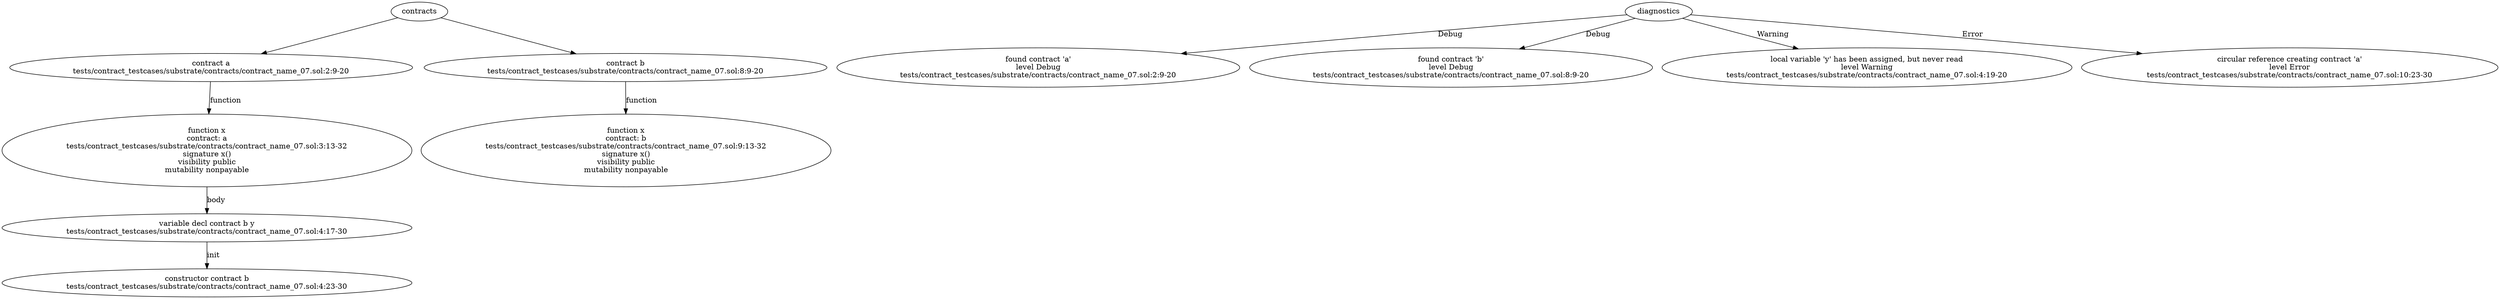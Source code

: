 strict digraph "tests/contract_testcases/substrate/contracts/contract_name_07.sol" {
	contract [label="contract a\ntests/contract_testcases/substrate/contracts/contract_name_07.sol:2:9-20"]
	x [label="function x\ncontract: a\ntests/contract_testcases/substrate/contracts/contract_name_07.sol:3:13-32\nsignature x()\nvisibility public\nmutability nonpayable"]
	var_decl [label="variable decl contract b y\ntests/contract_testcases/substrate/contracts/contract_name_07.sol:4:17-30"]
	constructor [label="constructor contract b\ntests/contract_testcases/substrate/contracts/contract_name_07.sol:4:23-30"]
	contract_5 [label="contract b\ntests/contract_testcases/substrate/contracts/contract_name_07.sol:8:9-20"]
	x_6 [label="function x\ncontract: b\ntests/contract_testcases/substrate/contracts/contract_name_07.sol:9:13-32\nsignature x()\nvisibility public\nmutability nonpayable"]
	diagnostic [label="found contract 'a'\nlevel Debug\ntests/contract_testcases/substrate/contracts/contract_name_07.sol:2:9-20"]
	diagnostic_9 [label="found contract 'b'\nlevel Debug\ntests/contract_testcases/substrate/contracts/contract_name_07.sol:8:9-20"]
	diagnostic_10 [label="local variable 'y' has been assigned, but never read\nlevel Warning\ntests/contract_testcases/substrate/contracts/contract_name_07.sol:4:19-20"]
	diagnostic_11 [label="circular reference creating contract 'a'\nlevel Error\ntests/contract_testcases/substrate/contracts/contract_name_07.sol:10:23-30"]
	contracts -> contract
	contract -> x [label="function"]
	x -> var_decl [label="body"]
	var_decl -> constructor [label="init"]
	contracts -> contract_5
	contract_5 -> x_6 [label="function"]
	diagnostics -> diagnostic [label="Debug"]
	diagnostics -> diagnostic_9 [label="Debug"]
	diagnostics -> diagnostic_10 [label="Warning"]
	diagnostics -> diagnostic_11 [label="Error"]
}
